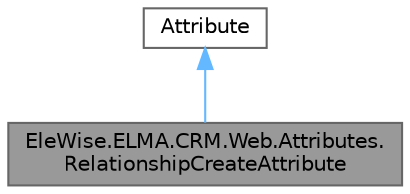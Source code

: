 digraph "EleWise.ELMA.CRM.Web.Attributes.RelationshipCreateAttribute"
{
 // LATEX_PDF_SIZE
  bgcolor="transparent";
  edge [fontname=Helvetica,fontsize=10,labelfontname=Helvetica,labelfontsize=10];
  node [fontname=Helvetica,fontsize=10,shape=box,height=0.2,width=0.4];
  Node1 [id="Node000001",label="EleWise.ELMA.CRM.Web.Attributes.\lRelationshipCreateAttribute",height=0.2,width=0.4,color="gray40", fillcolor="grey60", style="filled", fontcolor="black",tooltip="Атрибут, который помечает метод страницы создания взаимоотношения"];
  Node2 -> Node1 [id="edge1_Node000001_Node000002",dir="back",color="steelblue1",style="solid",tooltip=" "];
  Node2 [id="Node000002",label="Attribute",height=0.2,width=0.4,color="gray40", fillcolor="white", style="filled",tooltip=" "];
}
